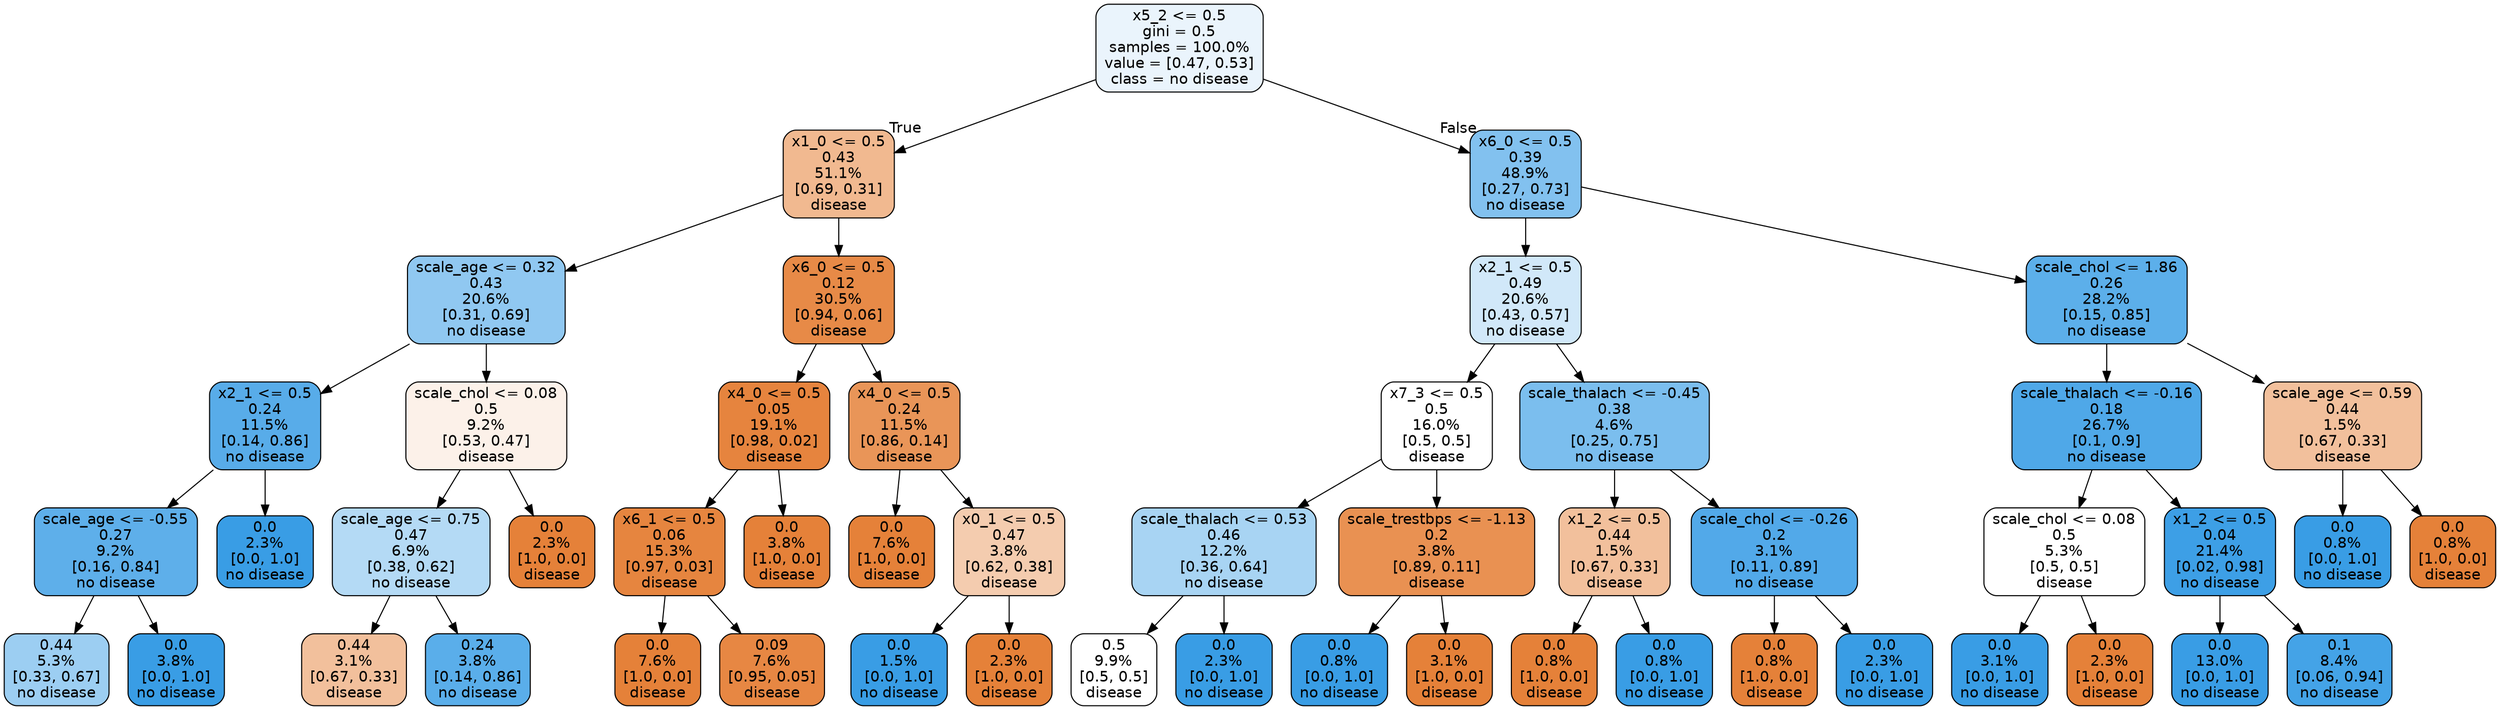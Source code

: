 digraph Tree {
node [shape=box, style="filled, rounded", color="black", fontname=helvetica] ;
edge [fontname=helvetica] ;
0 [label="x5_2 <= 0.5\ngini = 0.5\nsamples = 100.0%\nvalue = [0.47, 0.53]\nclass = no disease", fillcolor="#399de51b"] ;
1 [label="x1_0 <= 0.5\n0.43\n51.1%\n[0.69, 0.31]\ndisease", fillcolor="#e581398e"] ;
0 -> 1 [labeldistance=2.5, labelangle=45, headlabel="True"] ;
2 [label="scale_age <= 0.32\n0.43\n20.6%\n[0.31, 0.69]\nno disease", fillcolor="#399de58e"] ;
1 -> 2 ;
3 [label="x2_1 <= 0.5\n0.24\n11.5%\n[0.14, 0.86]\nno disease", fillcolor="#399de5d7"] ;
2 -> 3 ;
4 [label="scale_age <= -0.55\n0.27\n9.2%\n[0.16, 0.84]\nno disease", fillcolor="#399de5cf"] ;
3 -> 4 ;
5 [label="0.44\n5.3%\n[0.33, 0.67]\nno disease", fillcolor="#399de57f"] ;
4 -> 5 ;
6 [label="0.0\n3.8%\n[0.0, 1.0]\nno disease", fillcolor="#399de5ff"] ;
4 -> 6 ;
7 [label="0.0\n2.3%\n[0.0, 1.0]\nno disease", fillcolor="#399de5ff"] ;
3 -> 7 ;
8 [label="scale_chol <= 0.08\n0.5\n9.2%\n[0.53, 0.47]\ndisease", fillcolor="#e581391c"] ;
2 -> 8 ;
9 [label="scale_age <= 0.75\n0.47\n6.9%\n[0.38, 0.62]\nno disease", fillcolor="#399de560"] ;
8 -> 9 ;
10 [label="0.44\n3.1%\n[0.67, 0.33]\ndisease", fillcolor="#e581397f"] ;
9 -> 10 ;
11 [label="0.24\n3.8%\n[0.14, 0.86]\nno disease", fillcolor="#399de5d4"] ;
9 -> 11 ;
12 [label="0.0\n2.3%\n[1.0, 0.0]\ndisease", fillcolor="#e58139ff"] ;
8 -> 12 ;
13 [label="x6_0 <= 0.5\n0.12\n30.5%\n[0.94, 0.06]\ndisease", fillcolor="#e58139ed"] ;
1 -> 13 ;
14 [label="x4_0 <= 0.5\n0.05\n19.1%\n[0.98, 0.02]\ndisease", fillcolor="#e58139f8"] ;
13 -> 14 ;
15 [label="x6_1 <= 0.5\n0.06\n15.3%\n[0.97, 0.03]\ndisease", fillcolor="#e58139f7"] ;
14 -> 15 ;
16 [label="0.0\n7.6%\n[1.0, 0.0]\ndisease", fillcolor="#e58139ff"] ;
15 -> 16 ;
17 [label="0.09\n7.6%\n[0.95, 0.05]\ndisease", fillcolor="#e58139f2"] ;
15 -> 17 ;
18 [label="0.0\n3.8%\n[1.0, 0.0]\ndisease", fillcolor="#e58139ff"] ;
14 -> 18 ;
19 [label="x4_0 <= 0.5\n0.24\n11.5%\n[0.86, 0.14]\ndisease", fillcolor="#e58139d7"] ;
13 -> 19 ;
20 [label="0.0\n7.6%\n[1.0, 0.0]\ndisease", fillcolor="#e58139ff"] ;
19 -> 20 ;
21 [label="x0_1 <= 0.5\n0.47\n3.8%\n[0.62, 0.38]\ndisease", fillcolor="#e5813966"] ;
19 -> 21 ;
22 [label="0.0\n1.5%\n[0.0, 1.0]\nno disease", fillcolor="#399de5ff"] ;
21 -> 22 ;
23 [label="0.0\n2.3%\n[1.0, 0.0]\ndisease", fillcolor="#e58139ff"] ;
21 -> 23 ;
24 [label="x6_0 <= 0.5\n0.39\n48.9%\n[0.27, 0.73]\nno disease", fillcolor="#399de5a1"] ;
0 -> 24 [labeldistance=2.5, labelangle=-45, headlabel="False"] ;
25 [label="x2_1 <= 0.5\n0.49\n20.6%\n[0.43, 0.57]\nno disease", fillcolor="#399de53b"] ;
24 -> 25 ;
26 [label="x7_3 <= 0.5\n0.5\n16.0%\n[0.5, 0.5]\ndisease", fillcolor="#e5813900"] ;
25 -> 26 ;
27 [label="scale_thalach <= 0.53\n0.46\n12.2%\n[0.36, 0.64]\nno disease", fillcolor="#399de570"] ;
26 -> 27 ;
28 [label="0.5\n9.9%\n[0.5, 0.5]\ndisease", fillcolor="#e5813900"] ;
27 -> 28 ;
29 [label="0.0\n2.3%\n[0.0, 1.0]\nno disease", fillcolor="#399de5ff"] ;
27 -> 29 ;
30 [label="scale_trestbps <= -1.13\n0.2\n3.8%\n[0.89, 0.11]\ndisease", fillcolor="#e58139df"] ;
26 -> 30 ;
31 [label="0.0\n0.8%\n[0.0, 1.0]\nno disease", fillcolor="#399de5ff"] ;
30 -> 31 ;
32 [label="0.0\n3.1%\n[1.0, 0.0]\ndisease", fillcolor="#e58139ff"] ;
30 -> 32 ;
33 [label="scale_thalach <= -0.45\n0.38\n4.6%\n[0.25, 0.75]\nno disease", fillcolor="#399de5aa"] ;
25 -> 33 ;
34 [label="x1_2 <= 0.5\n0.44\n1.5%\n[0.67, 0.33]\ndisease", fillcolor="#e581397f"] ;
33 -> 34 ;
35 [label="0.0\n0.8%\n[1.0, 0.0]\ndisease", fillcolor="#e58139ff"] ;
34 -> 35 ;
36 [label="0.0\n0.8%\n[0.0, 1.0]\nno disease", fillcolor="#399de5ff"] ;
34 -> 36 ;
37 [label="scale_chol <= -0.26\n0.2\n3.1%\n[0.11, 0.89]\nno disease", fillcolor="#399de5df"] ;
33 -> 37 ;
38 [label="0.0\n0.8%\n[1.0, 0.0]\ndisease", fillcolor="#e58139ff"] ;
37 -> 38 ;
39 [label="0.0\n2.3%\n[0.0, 1.0]\nno disease", fillcolor="#399de5ff"] ;
37 -> 39 ;
40 [label="scale_chol <= 1.86\n0.26\n28.2%\n[0.15, 0.85]\nno disease", fillcolor="#399de5d1"] ;
24 -> 40 ;
41 [label="scale_thalach <= -0.16\n0.18\n26.7%\n[0.1, 0.9]\nno disease", fillcolor="#399de5e2"] ;
40 -> 41 ;
42 [label="scale_chol <= 0.08\n0.5\n5.3%\n[0.5, 0.5]\ndisease", fillcolor="#e5813900"] ;
41 -> 42 ;
43 [label="0.0\n3.1%\n[0.0, 1.0]\nno disease", fillcolor="#399de5ff"] ;
42 -> 43 ;
44 [label="0.0\n2.3%\n[1.0, 0.0]\ndisease", fillcolor="#e58139ff"] ;
42 -> 44 ;
45 [label="x1_2 <= 0.5\n0.04\n21.4%\n[0.02, 0.98]\nno disease", fillcolor="#399de5fa"] ;
41 -> 45 ;
46 [label="0.0\n13.0%\n[0.0, 1.0]\nno disease", fillcolor="#399de5ff"] ;
45 -> 46 ;
47 [label="0.1\n8.4%\n[0.06, 0.94]\nno disease", fillcolor="#399de5f0"] ;
45 -> 47 ;
48 [label="scale_age <= 0.59\n0.44\n1.5%\n[0.67, 0.33]\ndisease", fillcolor="#e581397f"] ;
40 -> 48 ;
49 [label="0.0\n0.8%\n[0.0, 1.0]\nno disease", fillcolor="#399de5ff"] ;
48 -> 49 ;
50 [label="0.0\n0.8%\n[1.0, 0.0]\ndisease", fillcolor="#e58139ff"] ;
48 -> 50 ;
}